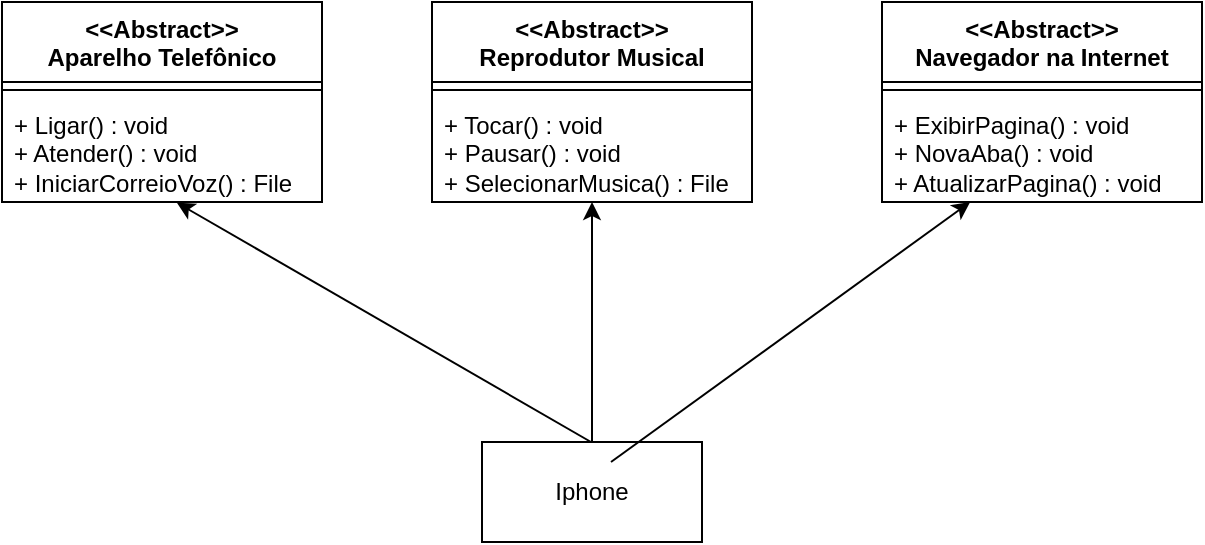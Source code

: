 <mxfile version="21.8.0" type="device">
  <diagram id="C5RBs43oDa-KdzZeNtuy" name="Page-1">
    <mxGraphModel dx="794" dy="517" grid="1" gridSize="10" guides="1" tooltips="1" connect="1" arrows="1" fold="1" page="1" pageScale="1" pageWidth="827" pageHeight="1169" math="0" shadow="0">
      <root>
        <mxCell id="WIyWlLk6GJQsqaUBKTNV-0" />
        <mxCell id="WIyWlLk6GJQsqaUBKTNV-1" parent="WIyWlLk6GJQsqaUBKTNV-0" />
        <mxCell id="E8dgDtTCKbmrk1mM7aEU-5" value="Iphone" style="html=1;whiteSpace=wrap;" vertex="1" parent="WIyWlLk6GJQsqaUBKTNV-1">
          <mxGeometry x="340" y="300" width="110" height="50" as="geometry" />
        </mxCell>
        <mxCell id="E8dgDtTCKbmrk1mM7aEU-7" value="&amp;lt;&amp;lt;Abstract&amp;gt;&amp;gt;&lt;br&gt;Reprodutor Musical" style="swimlane;fontStyle=1;align=center;verticalAlign=top;childLayout=stackLayout;horizontal=1;startSize=40;horizontalStack=0;resizeParent=1;resizeParentMax=0;resizeLast=0;collapsible=1;marginBottom=0;whiteSpace=wrap;html=1;" vertex="1" parent="WIyWlLk6GJQsqaUBKTNV-1">
          <mxGeometry x="315" y="80" width="160" height="100" as="geometry">
            <mxRectangle x="315" y="80" width="150" height="40" as="alternateBounds" />
          </mxGeometry>
        </mxCell>
        <mxCell id="E8dgDtTCKbmrk1mM7aEU-9" value="" style="line;strokeWidth=1;fillColor=none;align=left;verticalAlign=middle;spacingTop=-1;spacingLeft=3;spacingRight=3;rotatable=0;labelPosition=right;points=[];portConstraint=eastwest;strokeColor=inherit;" vertex="1" parent="E8dgDtTCKbmrk1mM7aEU-7">
          <mxGeometry y="40" width="160" height="8" as="geometry" />
        </mxCell>
        <mxCell id="E8dgDtTCKbmrk1mM7aEU-10" value="+ Tocar() : void&lt;br&gt;+ Pausar() : void&lt;br&gt;+ SelecionarMusica() : File" style="text;strokeColor=none;fillColor=none;align=left;verticalAlign=top;spacingLeft=4;spacingRight=4;overflow=hidden;rotatable=0;points=[[0,0.5],[1,0.5]];portConstraint=eastwest;whiteSpace=wrap;html=1;" vertex="1" parent="E8dgDtTCKbmrk1mM7aEU-7">
          <mxGeometry y="48" width="160" height="52" as="geometry" />
        </mxCell>
        <mxCell id="E8dgDtTCKbmrk1mM7aEU-17" value="" style="endArrow=classic;html=1;rounded=0;exitX=0.5;exitY=0;exitDx=0;exitDy=0;" edge="1" parent="WIyWlLk6GJQsqaUBKTNV-1" source="E8dgDtTCKbmrk1mM7aEU-5" target="E8dgDtTCKbmrk1mM7aEU-10">
          <mxGeometry width="50" height="50" relative="1" as="geometry">
            <mxPoint x="380" y="300" as="sourcePoint" />
            <mxPoint x="430" y="250" as="targetPoint" />
          </mxGeometry>
        </mxCell>
        <mxCell id="E8dgDtTCKbmrk1mM7aEU-18" value="&amp;lt;&amp;lt;Abstract&amp;gt;&amp;gt;&lt;br&gt;Aparelho Telefônico" style="swimlane;fontStyle=1;align=center;verticalAlign=top;childLayout=stackLayout;horizontal=1;startSize=40;horizontalStack=0;resizeParent=1;resizeParentMax=0;resizeLast=0;collapsible=1;marginBottom=0;whiteSpace=wrap;html=1;" vertex="1" parent="WIyWlLk6GJQsqaUBKTNV-1">
          <mxGeometry x="100" y="80" width="160" height="100" as="geometry">
            <mxRectangle x="315" y="80" width="150" height="40" as="alternateBounds" />
          </mxGeometry>
        </mxCell>
        <mxCell id="E8dgDtTCKbmrk1mM7aEU-19" value="" style="line;strokeWidth=1;fillColor=none;align=left;verticalAlign=middle;spacingTop=-1;spacingLeft=3;spacingRight=3;rotatable=0;labelPosition=right;points=[];portConstraint=eastwest;strokeColor=inherit;" vertex="1" parent="E8dgDtTCKbmrk1mM7aEU-18">
          <mxGeometry y="40" width="160" height="8" as="geometry" />
        </mxCell>
        <mxCell id="E8dgDtTCKbmrk1mM7aEU-20" value="+ Ligar() : void&lt;br&gt;+ Atender() : void&lt;br&gt;+ IniciarCorreioVoz() : File" style="text;strokeColor=none;fillColor=none;align=left;verticalAlign=top;spacingLeft=4;spacingRight=4;overflow=hidden;rotatable=0;points=[[0,0.5],[1,0.5]];portConstraint=eastwest;whiteSpace=wrap;html=1;" vertex="1" parent="E8dgDtTCKbmrk1mM7aEU-18">
          <mxGeometry y="48" width="160" height="52" as="geometry" />
        </mxCell>
        <mxCell id="E8dgDtTCKbmrk1mM7aEU-21" value="" style="endArrow=classic;html=1;rounded=0;exitX=0.5;exitY=0;exitDx=0;exitDy=0;entryX=0.546;entryY=1.006;entryDx=0;entryDy=0;entryPerimeter=0;" edge="1" parent="WIyWlLk6GJQsqaUBKTNV-1" target="E8dgDtTCKbmrk1mM7aEU-20">
          <mxGeometry width="50" height="50" relative="1" as="geometry">
            <mxPoint x="394.5" y="300" as="sourcePoint" />
            <mxPoint x="394.5" y="180" as="targetPoint" />
          </mxGeometry>
        </mxCell>
        <mxCell id="E8dgDtTCKbmrk1mM7aEU-22" value="&amp;lt;&amp;lt;Abstract&amp;gt;&amp;gt;&lt;br&gt;Navegador na Internet" style="swimlane;fontStyle=1;align=center;verticalAlign=top;childLayout=stackLayout;horizontal=1;startSize=40;horizontalStack=0;resizeParent=1;resizeParentMax=0;resizeLast=0;collapsible=1;marginBottom=0;whiteSpace=wrap;html=1;" vertex="1" parent="WIyWlLk6GJQsqaUBKTNV-1">
          <mxGeometry x="540" y="80" width="160" height="100" as="geometry">
            <mxRectangle x="315" y="80" width="150" height="40" as="alternateBounds" />
          </mxGeometry>
        </mxCell>
        <mxCell id="E8dgDtTCKbmrk1mM7aEU-23" value="" style="line;strokeWidth=1;fillColor=none;align=left;verticalAlign=middle;spacingTop=-1;spacingLeft=3;spacingRight=3;rotatable=0;labelPosition=right;points=[];portConstraint=eastwest;strokeColor=inherit;" vertex="1" parent="E8dgDtTCKbmrk1mM7aEU-22">
          <mxGeometry y="40" width="160" height="8" as="geometry" />
        </mxCell>
        <mxCell id="E8dgDtTCKbmrk1mM7aEU-24" value="+ ExibirPagina() : void&lt;br&gt;+ NovaAba() : void&lt;br&gt;+ AtualizarPagina() : void" style="text;strokeColor=none;fillColor=none;align=left;verticalAlign=top;spacingLeft=4;spacingRight=4;overflow=hidden;rotatable=0;points=[[0,0.5],[1,0.5]];portConstraint=eastwest;whiteSpace=wrap;html=1;" vertex="1" parent="E8dgDtTCKbmrk1mM7aEU-22">
          <mxGeometry y="48" width="160" height="52" as="geometry" />
        </mxCell>
        <mxCell id="E8dgDtTCKbmrk1mM7aEU-25" value="" style="endArrow=classic;html=1;rounded=0;exitX=0.5;exitY=0;exitDx=0;exitDy=0;" edge="1" parent="WIyWlLk6GJQsqaUBKTNV-1" target="E8dgDtTCKbmrk1mM7aEU-24">
          <mxGeometry width="50" height="50" relative="1" as="geometry">
            <mxPoint x="404.5" y="310" as="sourcePoint" />
            <mxPoint x="197" y="190" as="targetPoint" />
          </mxGeometry>
        </mxCell>
      </root>
    </mxGraphModel>
  </diagram>
</mxfile>
